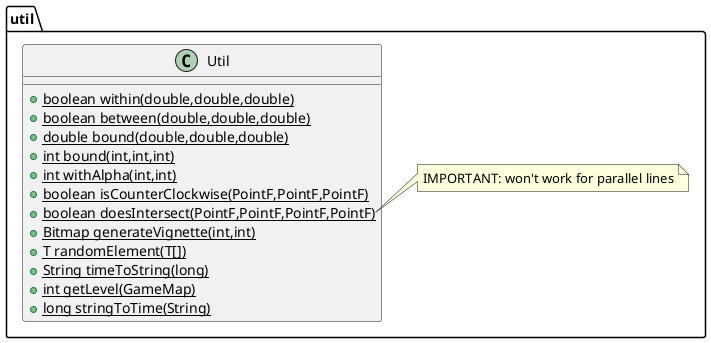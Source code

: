 @startuml
class util.Util {
+ {static} boolean within(double,double,double)
+ {static} boolean between(double,double,double)
+ {static} double bound(double,double,double)
+ {static} int bound(int,int,int)
+ {static} int withAlpha(int,int)
+ {static} boolean isCounterClockwise(PointF,PointF,PointF)
+ {static} boolean doesIntersect(PointF,PointF,PointF,PointF)
+ {static} Bitmap generateVignette(int,int)
+ {static} T randomElement(T[])
+ {static} String timeToString(long)
+ {static} int getLevel(GameMap)
+ {static} long stringToTime(String)
}
note right of util.Util::doesIntersect(PointF,PointF,PointF,PointF)
 IMPORTANT: won't work for parallel lines
end note

@enduml